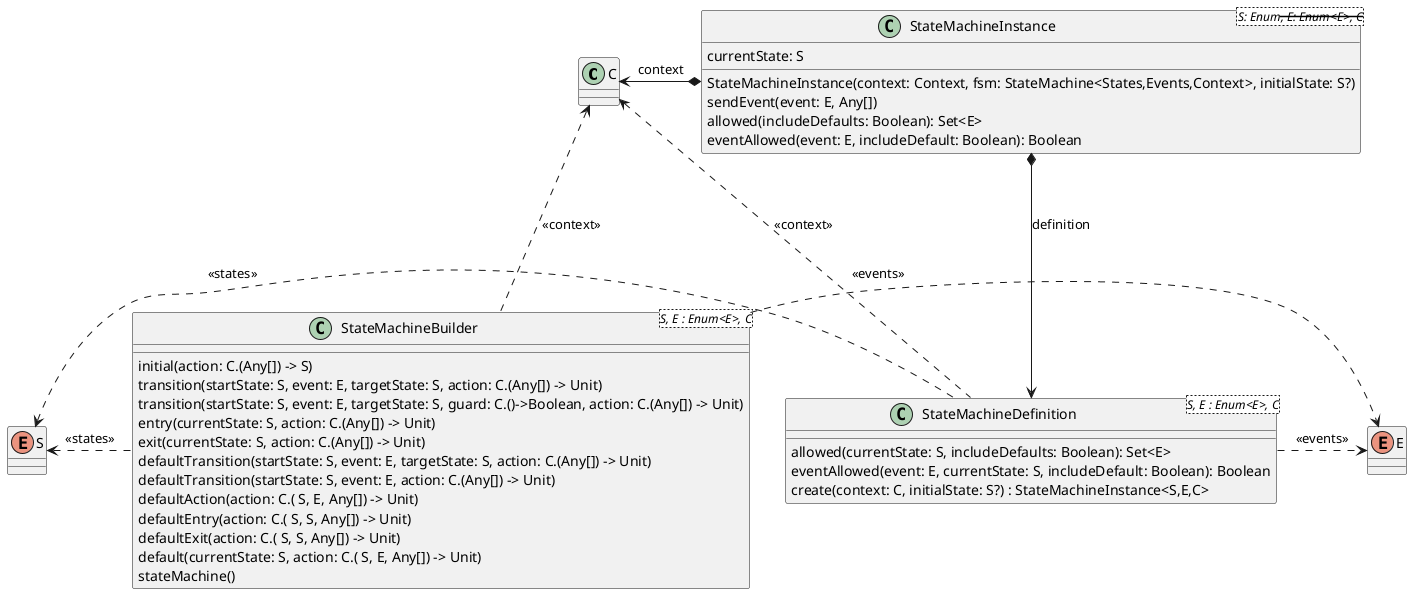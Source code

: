 @startuml

class C {
}
enum S {
}
enum E {
}

class StateMachineBuilder<S, E : Enum<E>, C> {
    initial(action: C.(Any[]) -> S)
    transition(startState: S, event: E, targetState: S, action: C.(Any[]) -> Unit)
    transition(startState: S, event: E, targetState: S, guard: C.()->Boolean, action: C.(Any[]) -> Unit)
    entry(currentState: S, action: C.(Any[]) -> Unit)
    exit(currentState: S, action: C.(Any[]) -> Unit)
    defaultTransition(startState: S, event: E, targetState: S, action: C.(Any[]) -> Unit)
    defaultTransition(startState: S, event: E, action: C.(Any[]) -> Unit)
    defaultAction(action: C.( S, E, Any[]) -> Unit)
    defaultEntry(action: C.( S, S, Any[]) -> Unit)
    defaultExit(action: C.( S, S, Any[]) -> Unit)
    default(currentState: S, action: C.( S, E, Any[]) -> Unit)
    stateMachine()
}

class StateMachineDefinition<S, E : Enum<E>, C> {
    allowed(currentState: S, includeDefaults: Boolean): Set<E>
    eventAllowed(event: E, currentState: S, includeDefault: Boolean): Boolean
    create(context: C, initialState: S?) : StateMachineInstance<S,E,C>
}

class StateMachineInstance<S: Enum<S>, E: Enum<E>, C> {
    StateMachineInstance(context: Context, fsm: StateMachine<States,Events,Context>, initialState: S?)
    currentState: S
    sendEvent(event: E, Any[])
    allowed(includeDefaults: Boolean): Set<E>
    eventAllowed(event: E, includeDefault: Boolean): Boolean
}

StateMachineBuilder .left.> S : <<states>>
StateMachineBuilder .right.> E : <<events>>
StateMachineBuilder .up.> C : <<context>>

StateMachineDefinition .left.> S : <<states>>
StateMachineDefinition .right.> E : <<events>>
StateMachineDefinition .up.> C : <<context>>

StateMachineInstance *---> StateMachineDefinition : definition
StateMachineInstance *-left-> C : context

@enduml
